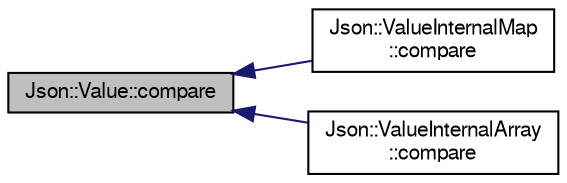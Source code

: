 digraph "Json::Value::compare"
{
  edge [fontname="FreeSans",fontsize="10",labelfontname="FreeSans",labelfontsize="10"];
  node [fontname="FreeSans",fontsize="10",shape=record];
  rankdir="LR";
  Node1 [label="Json::Value::compare",height=0.2,width=0.4,color="black", fillcolor="grey75", style="filled" fontcolor="black"];
  Node1 -> Node2 [dir="back",color="midnightblue",fontsize="10",style="solid",fontname="FreeSans"];
  Node2 [label="Json::ValueInternalMap\l::compare",height=0.2,width=0.4,color="black", fillcolor="white", style="filled",URL="$class_json_1_1_value_internal_map.html#a7ca5f3bef91f7be6f6eb55bfba6f2760"];
  Node1 -> Node3 [dir="back",color="midnightblue",fontsize="10",style="solid",fontname="FreeSans"];
  Node3 [label="Json::ValueInternalArray\l::compare",height=0.2,width=0.4,color="black", fillcolor="white", style="filled",URL="$class_json_1_1_value_internal_array.html#aa1ee24155df6e7f5622da95d4aaf4fd4"];
}
